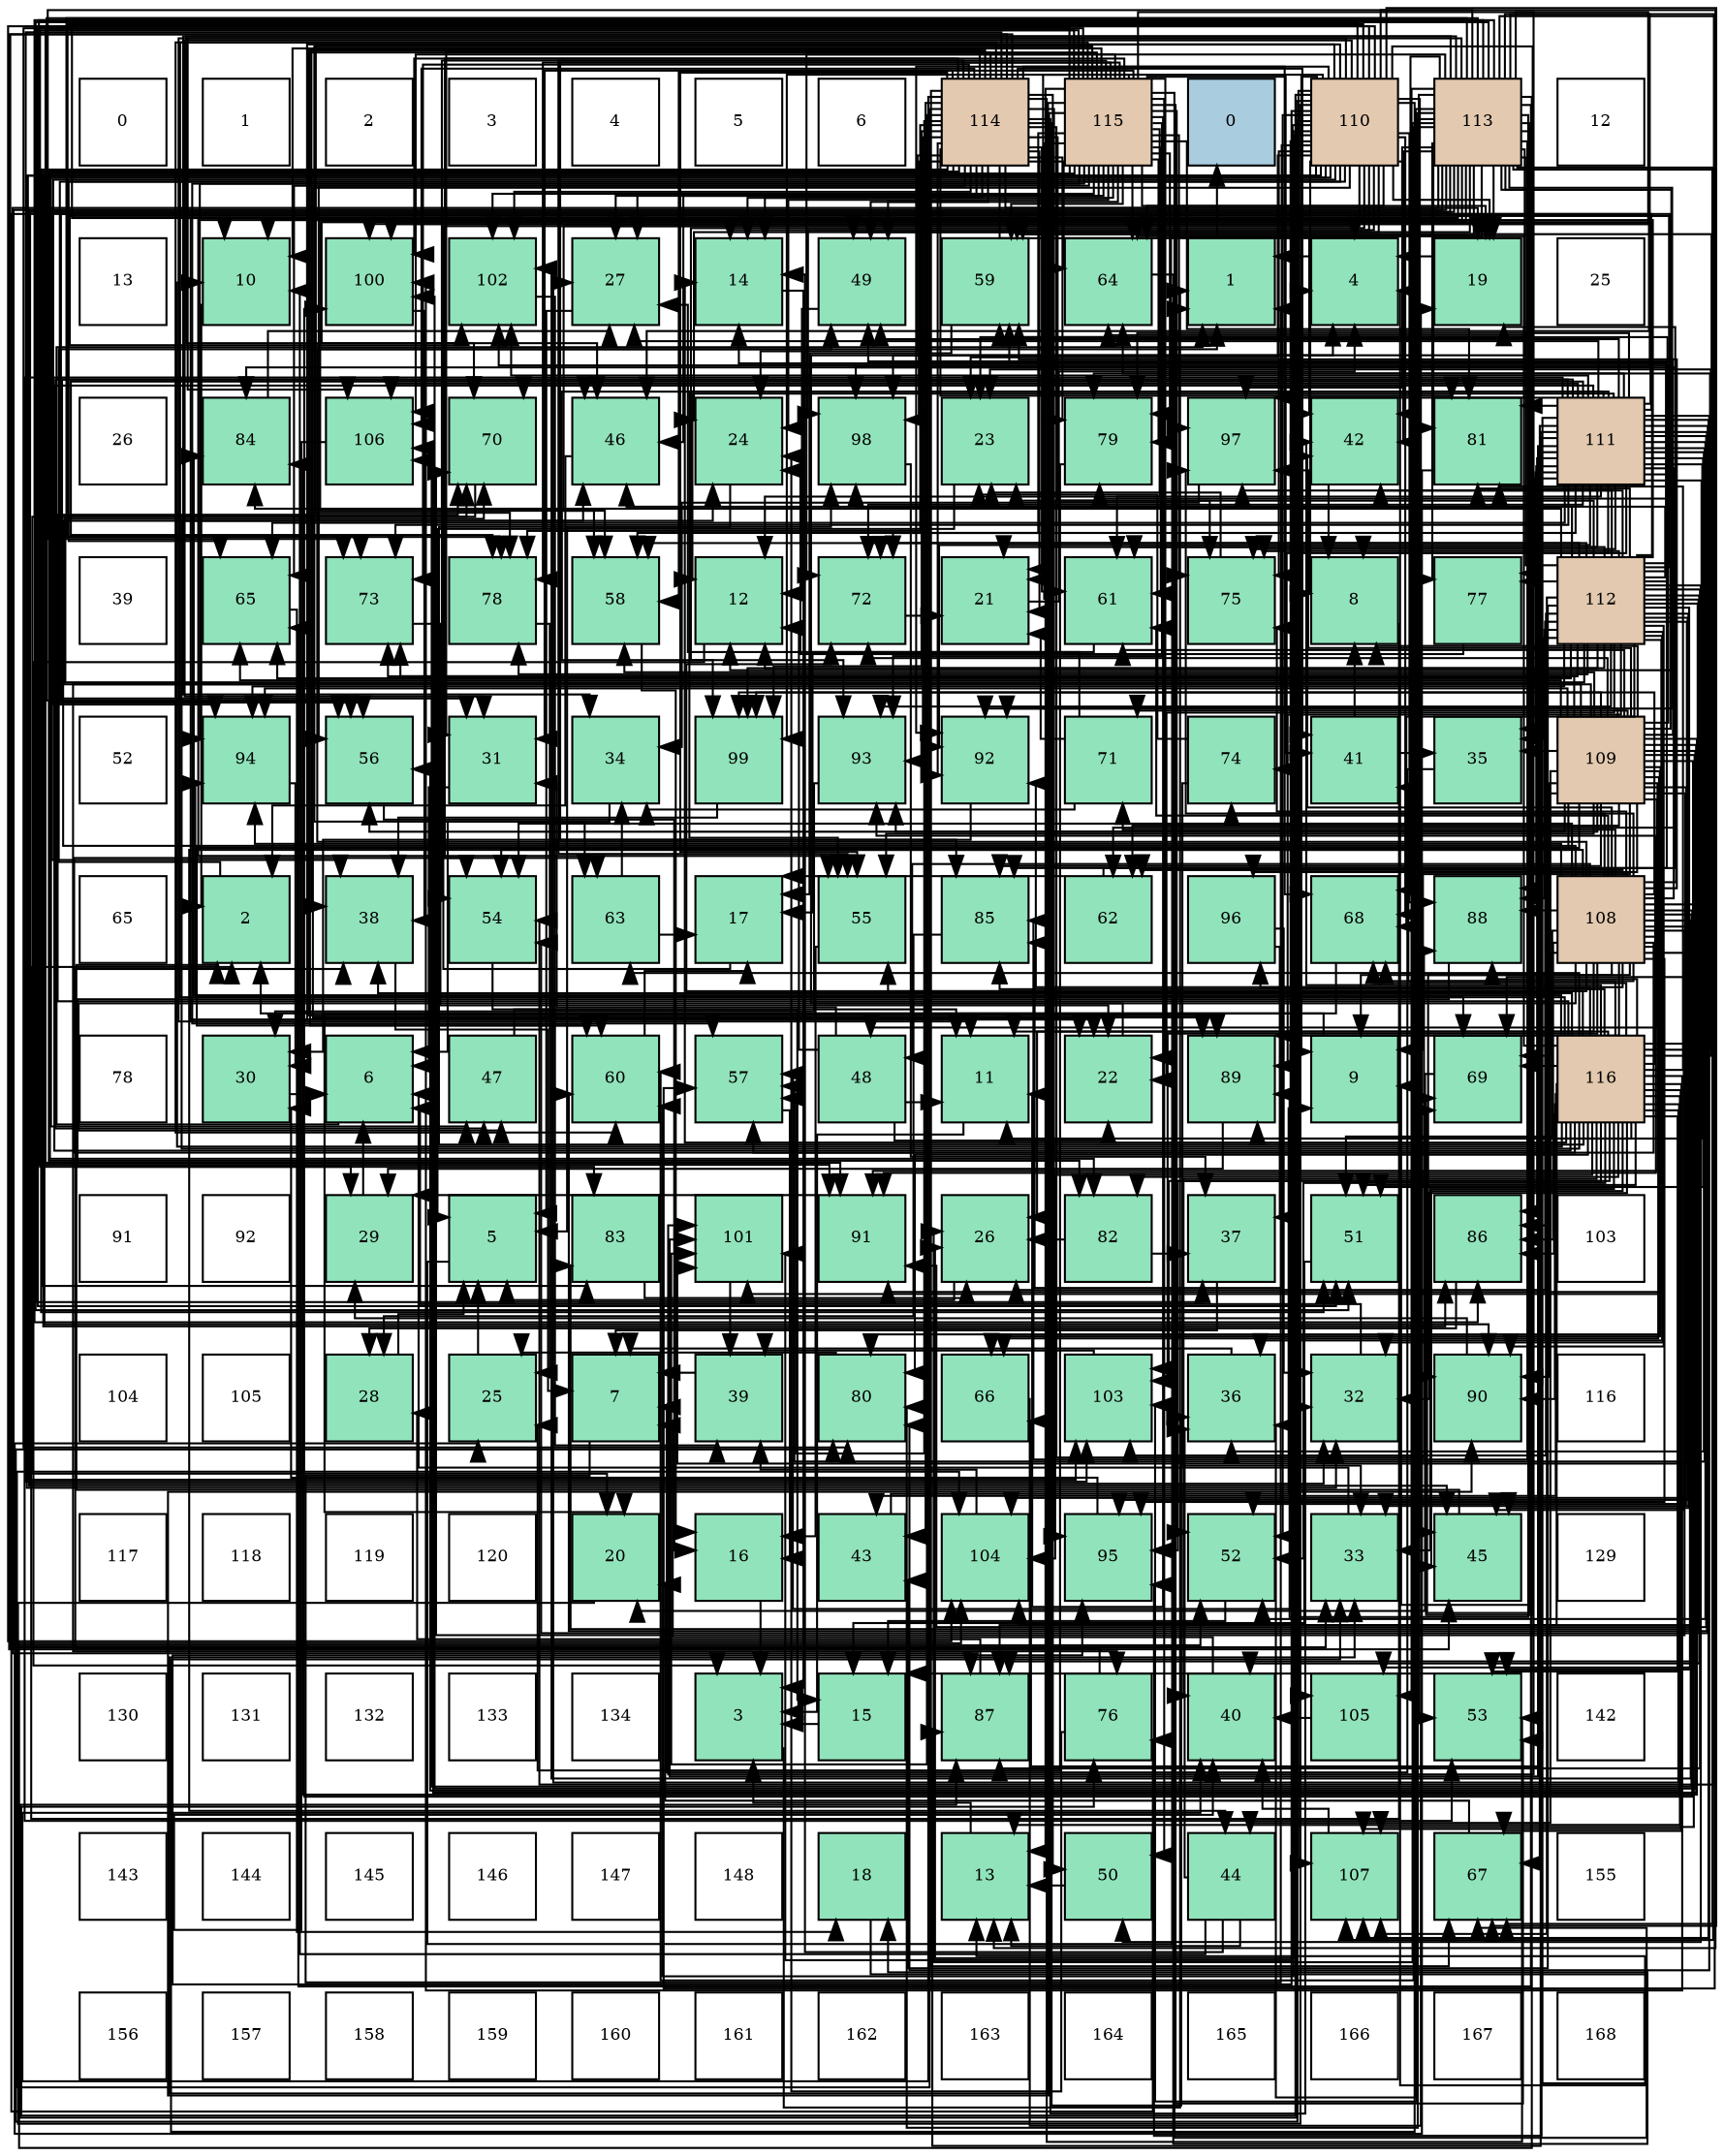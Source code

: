 digraph layout{
 rankdir=TB;
 splines=ortho;
 node [style=filled shape=square fixedsize=true width=0.6];
0[label="0", fontsize=8, fillcolor="#ffffff"];
1[label="1", fontsize=8, fillcolor="#ffffff"];
2[label="2", fontsize=8, fillcolor="#ffffff"];
3[label="3", fontsize=8, fillcolor="#ffffff"];
4[label="4", fontsize=8, fillcolor="#ffffff"];
5[label="5", fontsize=8, fillcolor="#ffffff"];
6[label="6", fontsize=8, fillcolor="#ffffff"];
7[label="114", fontsize=8, fillcolor="#e3c9af"];
8[label="115", fontsize=8, fillcolor="#e3c9af"];
9[label="0", fontsize=8, fillcolor="#a9ccde"];
10[label="110", fontsize=8, fillcolor="#e3c9af"];
11[label="113", fontsize=8, fillcolor="#e3c9af"];
12[label="12", fontsize=8, fillcolor="#ffffff"];
13[label="13", fontsize=8, fillcolor="#ffffff"];
14[label="10", fontsize=8, fillcolor="#91e3bb"];
15[label="100", fontsize=8, fillcolor="#91e3bb"];
16[label="102", fontsize=8, fillcolor="#91e3bb"];
17[label="27", fontsize=8, fillcolor="#91e3bb"];
18[label="14", fontsize=8, fillcolor="#91e3bb"];
19[label="49", fontsize=8, fillcolor="#91e3bb"];
20[label="59", fontsize=8, fillcolor="#91e3bb"];
21[label="64", fontsize=8, fillcolor="#91e3bb"];
22[label="1", fontsize=8, fillcolor="#91e3bb"];
23[label="4", fontsize=8, fillcolor="#91e3bb"];
24[label="19", fontsize=8, fillcolor="#91e3bb"];
25[label="25", fontsize=8, fillcolor="#ffffff"];
26[label="26", fontsize=8, fillcolor="#ffffff"];
27[label="84", fontsize=8, fillcolor="#91e3bb"];
28[label="106", fontsize=8, fillcolor="#91e3bb"];
29[label="70", fontsize=8, fillcolor="#91e3bb"];
30[label="46", fontsize=8, fillcolor="#91e3bb"];
31[label="24", fontsize=8, fillcolor="#91e3bb"];
32[label="98", fontsize=8, fillcolor="#91e3bb"];
33[label="23", fontsize=8, fillcolor="#91e3bb"];
34[label="79", fontsize=8, fillcolor="#91e3bb"];
35[label="97", fontsize=8, fillcolor="#91e3bb"];
36[label="42", fontsize=8, fillcolor="#91e3bb"];
37[label="81", fontsize=8, fillcolor="#91e3bb"];
38[label="111", fontsize=8, fillcolor="#e3c9af"];
39[label="39", fontsize=8, fillcolor="#ffffff"];
40[label="65", fontsize=8, fillcolor="#91e3bb"];
41[label="73", fontsize=8, fillcolor="#91e3bb"];
42[label="78", fontsize=8, fillcolor="#91e3bb"];
43[label="58", fontsize=8, fillcolor="#91e3bb"];
44[label="12", fontsize=8, fillcolor="#91e3bb"];
45[label="72", fontsize=8, fillcolor="#91e3bb"];
46[label="21", fontsize=8, fillcolor="#91e3bb"];
47[label="61", fontsize=8, fillcolor="#91e3bb"];
48[label="75", fontsize=8, fillcolor="#91e3bb"];
49[label="8", fontsize=8, fillcolor="#91e3bb"];
50[label="77", fontsize=8, fillcolor="#91e3bb"];
51[label="112", fontsize=8, fillcolor="#e3c9af"];
52[label="52", fontsize=8, fillcolor="#ffffff"];
53[label="94", fontsize=8, fillcolor="#91e3bb"];
54[label="56", fontsize=8, fillcolor="#91e3bb"];
55[label="31", fontsize=8, fillcolor="#91e3bb"];
56[label="34", fontsize=8, fillcolor="#91e3bb"];
57[label="99", fontsize=8, fillcolor="#91e3bb"];
58[label="93", fontsize=8, fillcolor="#91e3bb"];
59[label="92", fontsize=8, fillcolor="#91e3bb"];
60[label="71", fontsize=8, fillcolor="#91e3bb"];
61[label="74", fontsize=8, fillcolor="#91e3bb"];
62[label="41", fontsize=8, fillcolor="#91e3bb"];
63[label="35", fontsize=8, fillcolor="#91e3bb"];
64[label="109", fontsize=8, fillcolor="#e3c9af"];
65[label="65", fontsize=8, fillcolor="#ffffff"];
66[label="2", fontsize=8, fillcolor="#91e3bb"];
67[label="38", fontsize=8, fillcolor="#91e3bb"];
68[label="54", fontsize=8, fillcolor="#91e3bb"];
69[label="63", fontsize=8, fillcolor="#91e3bb"];
70[label="17", fontsize=8, fillcolor="#91e3bb"];
71[label="55", fontsize=8, fillcolor="#91e3bb"];
72[label="85", fontsize=8, fillcolor="#91e3bb"];
73[label="62", fontsize=8, fillcolor="#91e3bb"];
74[label="96", fontsize=8, fillcolor="#91e3bb"];
75[label="68", fontsize=8, fillcolor="#91e3bb"];
76[label="88", fontsize=8, fillcolor="#91e3bb"];
77[label="108", fontsize=8, fillcolor="#e3c9af"];
78[label="78", fontsize=8, fillcolor="#ffffff"];
79[label="30", fontsize=8, fillcolor="#91e3bb"];
80[label="6", fontsize=8, fillcolor="#91e3bb"];
81[label="47", fontsize=8, fillcolor="#91e3bb"];
82[label="60", fontsize=8, fillcolor="#91e3bb"];
83[label="57", fontsize=8, fillcolor="#91e3bb"];
84[label="48", fontsize=8, fillcolor="#91e3bb"];
85[label="11", fontsize=8, fillcolor="#91e3bb"];
86[label="22", fontsize=8, fillcolor="#91e3bb"];
87[label="89", fontsize=8, fillcolor="#91e3bb"];
88[label="9", fontsize=8, fillcolor="#91e3bb"];
89[label="69", fontsize=8, fillcolor="#91e3bb"];
90[label="116", fontsize=8, fillcolor="#e3c9af"];
91[label="91", fontsize=8, fillcolor="#ffffff"];
92[label="92", fontsize=8, fillcolor="#ffffff"];
93[label="29", fontsize=8, fillcolor="#91e3bb"];
94[label="5", fontsize=8, fillcolor="#91e3bb"];
95[label="83", fontsize=8, fillcolor="#91e3bb"];
96[label="101", fontsize=8, fillcolor="#91e3bb"];
97[label="91", fontsize=8, fillcolor="#91e3bb"];
98[label="26", fontsize=8, fillcolor="#91e3bb"];
99[label="82", fontsize=8, fillcolor="#91e3bb"];
100[label="37", fontsize=8, fillcolor="#91e3bb"];
101[label="51", fontsize=8, fillcolor="#91e3bb"];
102[label="86", fontsize=8, fillcolor="#91e3bb"];
103[label="103", fontsize=8, fillcolor="#ffffff"];
104[label="104", fontsize=8, fillcolor="#ffffff"];
105[label="105", fontsize=8, fillcolor="#ffffff"];
106[label="28", fontsize=8, fillcolor="#91e3bb"];
107[label="25", fontsize=8, fillcolor="#91e3bb"];
108[label="7", fontsize=8, fillcolor="#91e3bb"];
109[label="39", fontsize=8, fillcolor="#91e3bb"];
110[label="80", fontsize=8, fillcolor="#91e3bb"];
111[label="66", fontsize=8, fillcolor="#91e3bb"];
112[label="103", fontsize=8, fillcolor="#91e3bb"];
113[label="36", fontsize=8, fillcolor="#91e3bb"];
114[label="32", fontsize=8, fillcolor="#91e3bb"];
115[label="90", fontsize=8, fillcolor="#91e3bb"];
116[label="116", fontsize=8, fillcolor="#ffffff"];
117[label="117", fontsize=8, fillcolor="#ffffff"];
118[label="118", fontsize=8, fillcolor="#ffffff"];
119[label="119", fontsize=8, fillcolor="#ffffff"];
120[label="120", fontsize=8, fillcolor="#ffffff"];
121[label="20", fontsize=8, fillcolor="#91e3bb"];
122[label="16", fontsize=8, fillcolor="#91e3bb"];
123[label="43", fontsize=8, fillcolor="#91e3bb"];
124[label="104", fontsize=8, fillcolor="#91e3bb"];
125[label="95", fontsize=8, fillcolor="#91e3bb"];
126[label="52", fontsize=8, fillcolor="#91e3bb"];
127[label="33", fontsize=8, fillcolor="#91e3bb"];
128[label="45", fontsize=8, fillcolor="#91e3bb"];
129[label="129", fontsize=8, fillcolor="#ffffff"];
130[label="130", fontsize=8, fillcolor="#ffffff"];
131[label="131", fontsize=8, fillcolor="#ffffff"];
132[label="132", fontsize=8, fillcolor="#ffffff"];
133[label="133", fontsize=8, fillcolor="#ffffff"];
134[label="134", fontsize=8, fillcolor="#ffffff"];
135[label="3", fontsize=8, fillcolor="#91e3bb"];
136[label="15", fontsize=8, fillcolor="#91e3bb"];
137[label="87", fontsize=8, fillcolor="#91e3bb"];
138[label="76", fontsize=8, fillcolor="#91e3bb"];
139[label="40", fontsize=8, fillcolor="#91e3bb"];
140[label="105", fontsize=8, fillcolor="#91e3bb"];
141[label="53", fontsize=8, fillcolor="#91e3bb"];
142[label="142", fontsize=8, fillcolor="#ffffff"];
143[label="143", fontsize=8, fillcolor="#ffffff"];
144[label="144", fontsize=8, fillcolor="#ffffff"];
145[label="145", fontsize=8, fillcolor="#ffffff"];
146[label="146", fontsize=8, fillcolor="#ffffff"];
147[label="147", fontsize=8, fillcolor="#ffffff"];
148[label="148", fontsize=8, fillcolor="#ffffff"];
149[label="18", fontsize=8, fillcolor="#91e3bb"];
150[label="13", fontsize=8, fillcolor="#91e3bb"];
151[label="50", fontsize=8, fillcolor="#91e3bb"];
152[label="44", fontsize=8, fillcolor="#91e3bb"];
153[label="107", fontsize=8, fillcolor="#91e3bb"];
154[label="67", fontsize=8, fillcolor="#91e3bb"];
155[label="155", fontsize=8, fillcolor="#ffffff"];
156[label="156", fontsize=8, fillcolor="#ffffff"];
157[label="157", fontsize=8, fillcolor="#ffffff"];
158[label="158", fontsize=8, fillcolor="#ffffff"];
159[label="159", fontsize=8, fillcolor="#ffffff"];
160[label="160", fontsize=8, fillcolor="#ffffff"];
161[label="161", fontsize=8, fillcolor="#ffffff"];
162[label="162", fontsize=8, fillcolor="#ffffff"];
163[label="163", fontsize=8, fillcolor="#ffffff"];
164[label="164", fontsize=8, fillcolor="#ffffff"];
165[label="165", fontsize=8, fillcolor="#ffffff"];
166[label="166", fontsize=8, fillcolor="#ffffff"];
167[label="167", fontsize=8, fillcolor="#ffffff"];
168[label="168", fontsize=8, fillcolor="#ffffff"];
edge [constraint=false, style=vis];22 -> 9;
66 -> 22;
135 -> 22;
23 -> 22;
94 -> 22;
80 -> 22;
108 -> 22;
49 -> 66;
88 -> 66;
14 -> 66;
85 -> 135;
44 -> 135;
150 -> 135;
18 -> 135;
136 -> 135;
122 -> 135;
70 -> 23;
149 -> 23;
24 -> 23;
121 -> 23;
46 -> 23;
86 -> 23;
33 -> 94;
31 -> 94;
107 -> 94;
98 -> 94;
17 -> 94;
106 -> 94;
93 -> 80;
79 -> 80;
55 -> 80;
114 -> 80;
127 -> 80;
56 -> 80;
63 -> 108;
113 -> 108;
100 -> 108;
67 -> 108;
109 -> 108;
139 -> 108;
62 -> 49;
62 -> 63;
36 -> 49;
123 -> 88;
152 -> 14;
152 -> 150;
152 -> 18;
152 -> 113;
128 -> 66;
30 -> 66;
81 -> 85;
84 -> 85;
84 -> 44;
84 -> 86;
84 -> 55;
19 -> 44;
151 -> 150;
101 -> 136;
126 -> 136;
141 -> 136;
68 -> 136;
71 -> 122;
54 -> 122;
83 -> 122;
43 -> 122;
20 -> 70;
82 -> 70;
47 -> 70;
73 -> 70;
73 -> 24;
69 -> 70;
69 -> 56;
21 -> 149;
40 -> 149;
111 -> 24;
154 -> 121;
75 -> 121;
89 -> 121;
29 -> 121;
60 -> 46;
60 -> 17;
60 -> 56;
45 -> 46;
41 -> 86;
61 -> 33;
61 -> 127;
48 -> 33;
138 -> 31;
138 -> 67;
50 -> 31;
42 -> 107;
34 -> 107;
110 -> 107;
37 -> 107;
99 -> 98;
99 -> 100;
95 -> 98;
27 -> 17;
72 -> 106;
102 -> 106;
137 -> 106;
76 -> 93;
87 -> 93;
115 -> 93;
97 -> 93;
59 -> 79;
58 -> 79;
53 -> 79;
125 -> 79;
74 -> 114;
74 -> 100;
35 -> 56;
32 -> 100;
57 -> 67;
15 -> 67;
96 -> 109;
16 -> 109;
112 -> 109;
124 -> 109;
140 -> 139;
28 -> 139;
153 -> 139;
77 -> 88;
77 -> 98;
77 -> 36;
77 -> 152;
77 -> 128;
77 -> 30;
77 -> 81;
77 -> 84;
77 -> 19;
77 -> 101;
77 -> 68;
77 -> 71;
77 -> 83;
77 -> 20;
77 -> 47;
77 -> 73;
77 -> 111;
77 -> 75;
77 -> 89;
77 -> 29;
77 -> 60;
77 -> 61;
77 -> 48;
77 -> 34;
77 -> 102;
77 -> 76;
77 -> 87;
77 -> 115;
77 -> 97;
77 -> 53;
77 -> 125;
77 -> 74;
77 -> 35;
77 -> 32;
77 -> 57;
77 -> 15;
77 -> 16;
77 -> 112;
77 -> 140;
77 -> 28;
77 -> 153;
64 -> 49;
64 -> 88;
64 -> 63;
64 -> 152;
64 -> 84;
64 -> 19;
64 -> 126;
64 -> 141;
64 -> 68;
64 -> 71;
64 -> 54;
64 -> 43;
64 -> 20;
64 -> 82;
64 -> 47;
64 -> 73;
64 -> 40;
64 -> 111;
64 -> 29;
64 -> 60;
64 -> 45;
64 -> 41;
64 -> 138;
64 -> 110;
64 -> 27;
64 -> 72;
64 -> 102;
64 -> 137;
64 -> 115;
64 -> 97;
64 -> 59;
64 -> 58;
64 -> 53;
64 -> 74;
64 -> 35;
64 -> 57;
64 -> 15;
64 -> 96;
64 -> 16;
64 -> 124;
64 -> 28;
10 -> 49;
10 -> 88;
10 -> 14;
10 -> 150;
10 -> 18;
10 -> 24;
10 -> 46;
10 -> 86;
10 -> 33;
10 -> 98;
10 -> 55;
10 -> 114;
10 -> 127;
10 -> 100;
10 -> 36;
10 -> 128;
10 -> 81;
10 -> 19;
10 -> 126;
10 -> 54;
10 -> 83;
10 -> 43;
10 -> 82;
10 -> 21;
10 -> 40;
10 -> 154;
10 -> 75;
10 -> 89;
10 -> 41;
10 -> 48;
10 -> 138;
10 -> 42;
10 -> 110;
10 -> 72;
10 -> 137;
10 -> 76;
10 -> 87;
10 -> 115;
10 -> 59;
10 -> 58;
10 -> 53;
10 -> 125;
10 -> 32;
10 -> 96;
10 -> 112;
10 -> 124;
10 -> 140;
10 -> 28;
10 -> 153;
38 -> 49;
38 -> 85;
38 -> 44;
38 -> 150;
38 -> 46;
38 -> 17;
38 -> 63;
38 -> 113;
38 -> 30;
38 -> 81;
38 -> 19;
38 -> 101;
38 -> 126;
38 -> 141;
38 -> 68;
38 -> 71;
38 -> 54;
38 -> 83;
38 -> 43;
38 -> 82;
38 -> 47;
38 -> 73;
38 -> 21;
38 -> 40;
38 -> 111;
38 -> 154;
38 -> 89;
38 -> 29;
38 -> 45;
38 -> 41;
38 -> 61;
38 -> 48;
38 -> 138;
38 -> 50;
38 -> 42;
38 -> 34;
38 -> 110;
38 -> 37;
38 -> 72;
38 -> 102;
38 -> 137;
38 -> 76;
38 -> 97;
38 -> 59;
38 -> 125;
38 -> 35;
38 -> 57;
38 -> 96;
38 -> 16;
38 -> 28;
38 -> 153;
51 -> 14;
51 -> 44;
51 -> 18;
51 -> 86;
51 -> 33;
51 -> 98;
51 -> 55;
51 -> 114;
51 -> 127;
51 -> 63;
51 -> 113;
51 -> 139;
51 -> 36;
51 -> 123;
51 -> 128;
51 -> 30;
51 -> 151;
51 -> 43;
51 -> 20;
51 -> 47;
51 -> 21;
51 -> 40;
51 -> 75;
51 -> 29;
51 -> 45;
51 -> 41;
51 -> 48;
51 -> 50;
51 -> 42;
51 -> 37;
51 -> 95;
51 -> 27;
51 -> 137;
51 -> 76;
51 -> 87;
51 -> 115;
51 -> 97;
51 -> 58;
51 -> 53;
51 -> 125;
51 -> 35;
51 -> 32;
51 -> 57;
51 -> 15;
51 -> 96;
51 -> 16;
51 -> 112;
51 -> 124;
51 -> 153;
11 -> 88;
11 -> 85;
11 -> 44;
11 -> 24;
11 -> 86;
11 -> 33;
11 -> 31;
11 -> 98;
11 -> 114;
11 -> 56;
11 -> 113;
11 -> 67;
11 -> 36;
11 -> 128;
11 -> 30;
11 -> 101;
11 -> 126;
11 -> 141;
11 -> 68;
11 -> 71;
11 -> 54;
11 -> 83;
11 -> 43;
11 -> 20;
11 -> 82;
11 -> 40;
11 -> 154;
11 -> 75;
11 -> 89;
11 -> 29;
11 -> 45;
11 -> 41;
11 -> 50;
11 -> 42;
11 -> 34;
11 -> 110;
11 -> 37;
11 -> 27;
11 -> 72;
11 -> 102;
11 -> 137;
11 -> 87;
11 -> 97;
11 -> 59;
11 -> 35;
11 -> 32;
11 -> 15;
11 -> 112;
11 -> 124;
11 -> 140;
11 -> 153;
7 -> 18;
7 -> 24;
7 -> 46;
7 -> 31;
7 -> 17;
7 -> 55;
7 -> 114;
7 -> 127;
7 -> 113;
7 -> 67;
7 -> 139;
7 -> 62;
7 -> 36;
7 -> 123;
7 -> 128;
7 -> 19;
7 -> 151;
7 -> 101;
7 -> 141;
7 -> 68;
7 -> 71;
7 -> 83;
7 -> 82;
7 -> 47;
7 -> 69;
7 -> 21;
7 -> 40;
7 -> 154;
7 -> 75;
7 -> 89;
7 -> 41;
7 -> 48;
7 -> 42;
7 -> 34;
7 -> 37;
7 -> 99;
7 -> 95;
7 -> 76;
7 -> 87;
7 -> 59;
7 -> 58;
7 -> 125;
7 -> 32;
7 -> 57;
7 -> 96;
7 -> 16;
7 -> 112;
7 -> 124;
7 -> 28;
8 -> 14;
8 -> 85;
8 -> 44;
8 -> 150;
8 -> 18;
8 -> 24;
8 -> 46;
8 -> 86;
8 -> 31;
8 -> 17;
8 -> 55;
8 -> 127;
8 -> 62;
8 -> 30;
8 -> 19;
8 -> 151;
8 -> 101;
8 -> 126;
8 -> 141;
8 -> 71;
8 -> 54;
8 -> 83;
8 -> 43;
8 -> 20;
8 -> 82;
8 -> 47;
8 -> 69;
8 -> 21;
8 -> 154;
8 -> 45;
8 -> 48;
8 -> 42;
8 -> 34;
8 -> 110;
8 -> 37;
8 -> 99;
8 -> 95;
8 -> 72;
8 -> 102;
8 -> 115;
8 -> 97;
8 -> 58;
8 -> 53;
8 -> 35;
8 -> 57;
8 -> 15;
8 -> 96;
8 -> 16;
8 -> 28;
90 -> 14;
90 -> 85;
90 -> 150;
90 -> 18;
90 -> 33;
90 -> 31;
90 -> 17;
90 -> 114;
90 -> 127;
90 -> 67;
90 -> 139;
90 -> 62;
90 -> 36;
90 -> 123;
90 -> 128;
90 -> 30;
90 -> 101;
90 -> 126;
90 -> 141;
90 -> 68;
90 -> 54;
90 -> 20;
90 -> 69;
90 -> 21;
90 -> 154;
90 -> 75;
90 -> 89;
90 -> 29;
90 -> 45;
90 -> 34;
90 -> 110;
90 -> 37;
90 -> 99;
90 -> 27;
90 -> 72;
90 -> 102;
90 -> 137;
90 -> 76;
90 -> 87;
90 -> 115;
90 -> 59;
90 -> 58;
90 -> 53;
90 -> 125;
90 -> 32;
90 -> 15;
90 -> 112;
90 -> 124;
90 -> 153;
edge [constraint=true, style=invis];
0 -> 13 -> 26 -> 39 -> 52 -> 65 -> 78 -> 91 -> 104 -> 117 -> 130 -> 143 -> 156;
1 -> 14 -> 27 -> 40 -> 53 -> 66 -> 79 -> 92 -> 105 -> 118 -> 131 -> 144 -> 157;
2 -> 15 -> 28 -> 41 -> 54 -> 67 -> 80 -> 93 -> 106 -> 119 -> 132 -> 145 -> 158;
3 -> 16 -> 29 -> 42 -> 55 -> 68 -> 81 -> 94 -> 107 -> 120 -> 133 -> 146 -> 159;
4 -> 17 -> 30 -> 43 -> 56 -> 69 -> 82 -> 95 -> 108 -> 121 -> 134 -> 147 -> 160;
5 -> 18 -> 31 -> 44 -> 57 -> 70 -> 83 -> 96 -> 109 -> 122 -> 135 -> 148 -> 161;
6 -> 19 -> 32 -> 45 -> 58 -> 71 -> 84 -> 97 -> 110 -> 123 -> 136 -> 149 -> 162;
7 -> 20 -> 33 -> 46 -> 59 -> 72 -> 85 -> 98 -> 111 -> 124 -> 137 -> 150 -> 163;
8 -> 21 -> 34 -> 47 -> 60 -> 73 -> 86 -> 99 -> 112 -> 125 -> 138 -> 151 -> 164;
9 -> 22 -> 35 -> 48 -> 61 -> 74 -> 87 -> 100 -> 113 -> 126 -> 139 -> 152 -> 165;
10 -> 23 -> 36 -> 49 -> 62 -> 75 -> 88 -> 101 -> 114 -> 127 -> 140 -> 153 -> 166;
11 -> 24 -> 37 -> 50 -> 63 -> 76 -> 89 -> 102 -> 115 -> 128 -> 141 -> 154 -> 167;
12 -> 25 -> 38 -> 51 -> 64 -> 77 -> 90 -> 103 -> 116 -> 129 -> 142 -> 155 -> 168;
rank = same {0 -> 1 -> 2 -> 3 -> 4 -> 5 -> 6 -> 7 -> 8 -> 9 -> 10 -> 11 -> 12};
rank = same {13 -> 14 -> 15 -> 16 -> 17 -> 18 -> 19 -> 20 -> 21 -> 22 -> 23 -> 24 -> 25};
rank = same {26 -> 27 -> 28 -> 29 -> 30 -> 31 -> 32 -> 33 -> 34 -> 35 -> 36 -> 37 -> 38};
rank = same {39 -> 40 -> 41 -> 42 -> 43 -> 44 -> 45 -> 46 -> 47 -> 48 -> 49 -> 50 -> 51};
rank = same {52 -> 53 -> 54 -> 55 -> 56 -> 57 -> 58 -> 59 -> 60 -> 61 -> 62 -> 63 -> 64};
rank = same {65 -> 66 -> 67 -> 68 -> 69 -> 70 -> 71 -> 72 -> 73 -> 74 -> 75 -> 76 -> 77};
rank = same {78 -> 79 -> 80 -> 81 -> 82 -> 83 -> 84 -> 85 -> 86 -> 87 -> 88 -> 89 -> 90};
rank = same {91 -> 92 -> 93 -> 94 -> 95 -> 96 -> 97 -> 98 -> 99 -> 100 -> 101 -> 102 -> 103};
rank = same {104 -> 105 -> 106 -> 107 -> 108 -> 109 -> 110 -> 111 -> 112 -> 113 -> 114 -> 115 -> 116};
rank = same {117 -> 118 -> 119 -> 120 -> 121 -> 122 -> 123 -> 124 -> 125 -> 126 -> 127 -> 128 -> 129};
rank = same {130 -> 131 -> 132 -> 133 -> 134 -> 135 -> 136 -> 137 -> 138 -> 139 -> 140 -> 141 -> 142};
rank = same {143 -> 144 -> 145 -> 146 -> 147 -> 148 -> 149 -> 150 -> 151 -> 152 -> 153 -> 154 -> 155};
rank = same {156 -> 157 -> 158 -> 159 -> 160 -> 161 -> 162 -> 163 -> 164 -> 165 -> 166 -> 167 -> 168};
}